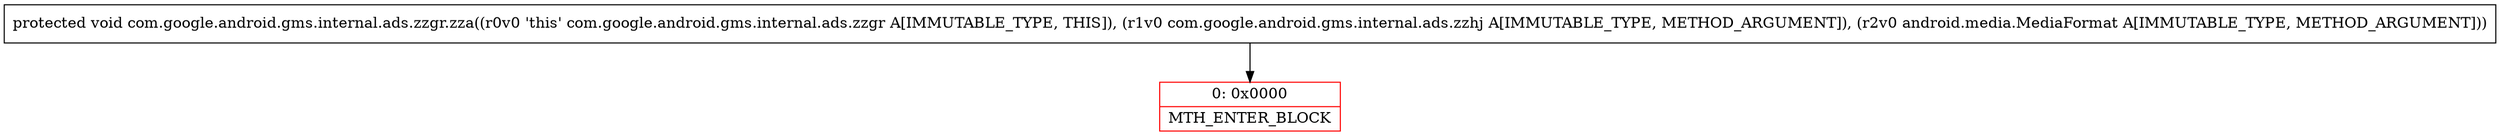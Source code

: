 digraph "CFG forcom.google.android.gms.internal.ads.zzgr.zza(Lcom\/google\/android\/gms\/internal\/ads\/zzhj;Landroid\/media\/MediaFormat;)V" {
subgraph cluster_Region_1407765096 {
label = "R(0)";
node [shape=record,color=blue];
}
Node_0 [shape=record,color=red,label="{0\:\ 0x0000|MTH_ENTER_BLOCK\l}"];
MethodNode[shape=record,label="{protected void com.google.android.gms.internal.ads.zzgr.zza((r0v0 'this' com.google.android.gms.internal.ads.zzgr A[IMMUTABLE_TYPE, THIS]), (r1v0 com.google.android.gms.internal.ads.zzhj A[IMMUTABLE_TYPE, METHOD_ARGUMENT]), (r2v0 android.media.MediaFormat A[IMMUTABLE_TYPE, METHOD_ARGUMENT])) }"];
MethodNode -> Node_0;
}

